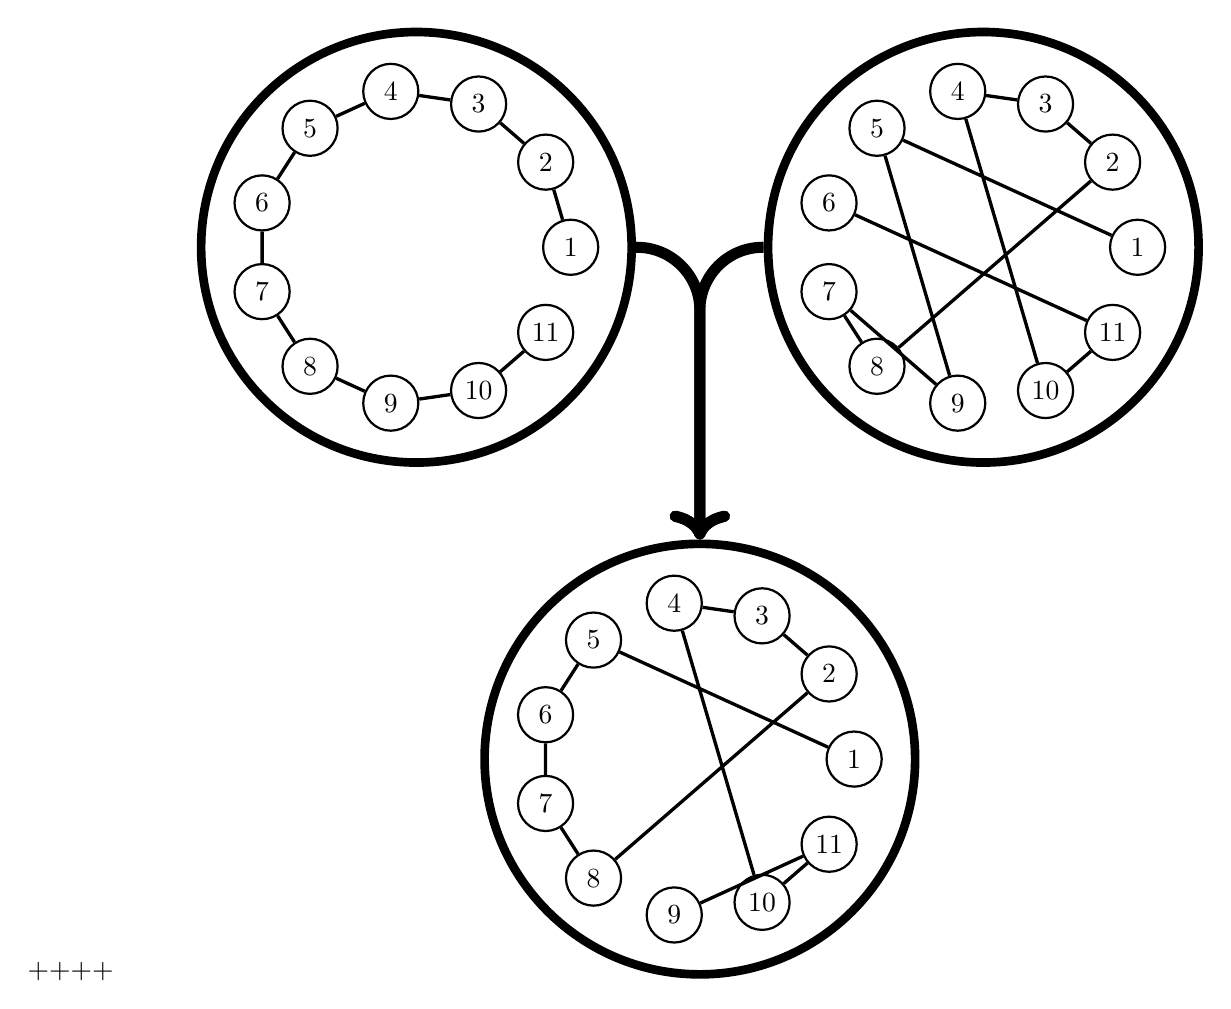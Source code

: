 \usetikzlibrary{fit}++++


\pgfdeclarelayer{background}
\pgfdeclarelayer{foreground} % not really needed
\pgfsetlayers{background,main,foreground}

\tikzset{
  double arrow/.style args={thickness is #1 color is #2}{
    ->,line width=#1,#2, rounded corners = 0.8cm
  }
}


\def\ystrait{2cm}
\def\parentdiff{3.6cm}
\def\lthickness{0.11cm}
\def\innerRadius{2cm}


\begin{tikzpicture}[ station/.style={circle, draw, thick, inner sep=0pt, minimum size = 7mm},
									, genome/.style={circle, inner sep=-0.4cm, draw, line width=\lthickness, , fill=black!0},
	]	
	
	
	\begin{scope}

		\begin{scope}[xshift=0cm]
		\foreach \n in {1,2,...,11}{
			\draw node [station] (a\n) at (\n *360/11-360/11:\innerRadius) {\n};
		}
		\draw [very thick]
			(a1) --
			(a2) -- 
			(a3) -- 
			(a4) -- 
			(a5) -- 
			(a6) -- 
			(a7) --  
			(a8) --
			(a9) --
			(a10) -- 
			(a11);
		\end{scope}
	
		\begin{scope}[xshift=2* \parentdiff]
		\foreach \n in {1,2,...,11}{
			\draw node [station] (b\n) at (\n *360/11-360/11:\innerRadius) {\n};
		}
		\draw [very thick]
			(b1) -- 
			(b5) --
			(b9) --
			(b7) --
			(b8) --
			(b2) --
			(b3) --
			(b4) --
			(b10) --
			(b11) --
			(b6);
		\end{scope}

	\end{scope}


	\begin{scope}[yshift=-6.5cm, xshift=\parentdiff]

		\begin{scope}[xshift=0cm]
		\foreach \n in {1,2,...,11}{
			\draw node [station] (c\n) at (\n *360/11-360/11:\innerRadius) {\n};
		}
		\draw [very thick]
			(c1) --
			(c5) -- 
			(c6) --
			(c7) -- 
			(c8) -- 
			(c2) -- 
			(c3) -- 
			(c4)-- 
			(c10) -- 
			(c11) -- 
			(c9);
		\end{scope}
	

	\end{scope}

	\begin{pgfonlayer}{background}
		\node (parent1) [genome, fit=(a1)(a2)(a3)(a4)(a5)(a6)(a7)(a8)(a9)(a10)(a11)] {};
		\node (parent2) [genome, fit=(b1)(b2)(b3)(b4)(b5)(b6)(b7)(b8)(b9)(b10)(b11)] {};
		\node (child) [genome, fit=(c1)(c2)(c3)(c4)(c5)(c6)(c7)(c8)(c9)(c10)(c11)] {};
	\end{pgfonlayer}

	\draw[double arrow=thickness is 4pt color is black](parent1.east)  -| (child.north);
	\draw[double arrow=thickness is 4pt color is black](parent2.west)  -| (child.north);

\end{tikzpicture}